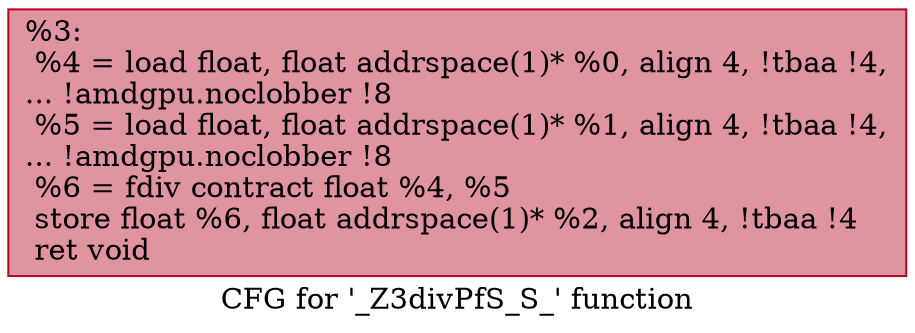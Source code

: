 digraph "CFG for '_Z3divPfS_S_' function" {
	label="CFG for '_Z3divPfS_S_' function";

	Node0x4bb8aa0 [shape=record,color="#b70d28ff", style=filled, fillcolor="#b70d2870",label="{%3:\l  %4 = load float, float addrspace(1)* %0, align 4, !tbaa !4,\l... !amdgpu.noclobber !8\l  %5 = load float, float addrspace(1)* %1, align 4, !tbaa !4,\l... !amdgpu.noclobber !8\l  %6 = fdiv contract float %4, %5\l  store float %6, float addrspace(1)* %2, align 4, !tbaa !4\l  ret void\l}"];
}
